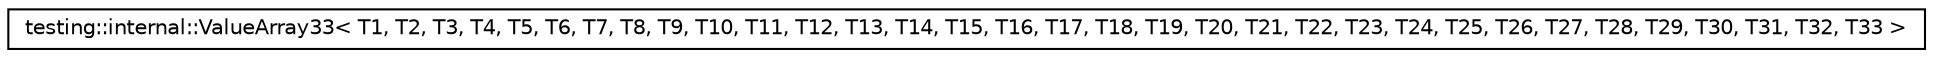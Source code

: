 digraph G
{
  edge [fontname="Helvetica",fontsize="10",labelfontname="Helvetica",labelfontsize="10"];
  node [fontname="Helvetica",fontsize="10",shape=record];
  rankdir="LR";
  Node1 [label="testing::internal::ValueArray33\< T1, T2, T3, T4, T5, T6, T7, T8, T9, T10, T11, T12, T13, T14, T15, T16, T17, T18, T19, T20, T21, T22, T23, T24, T25, T26, T27, T28, T29, T30, T31, T32, T33 \>",height=0.2,width=0.4,color="black", fillcolor="white", style="filled",URL="$classtesting_1_1internal_1_1ValueArray33.html"];
}
